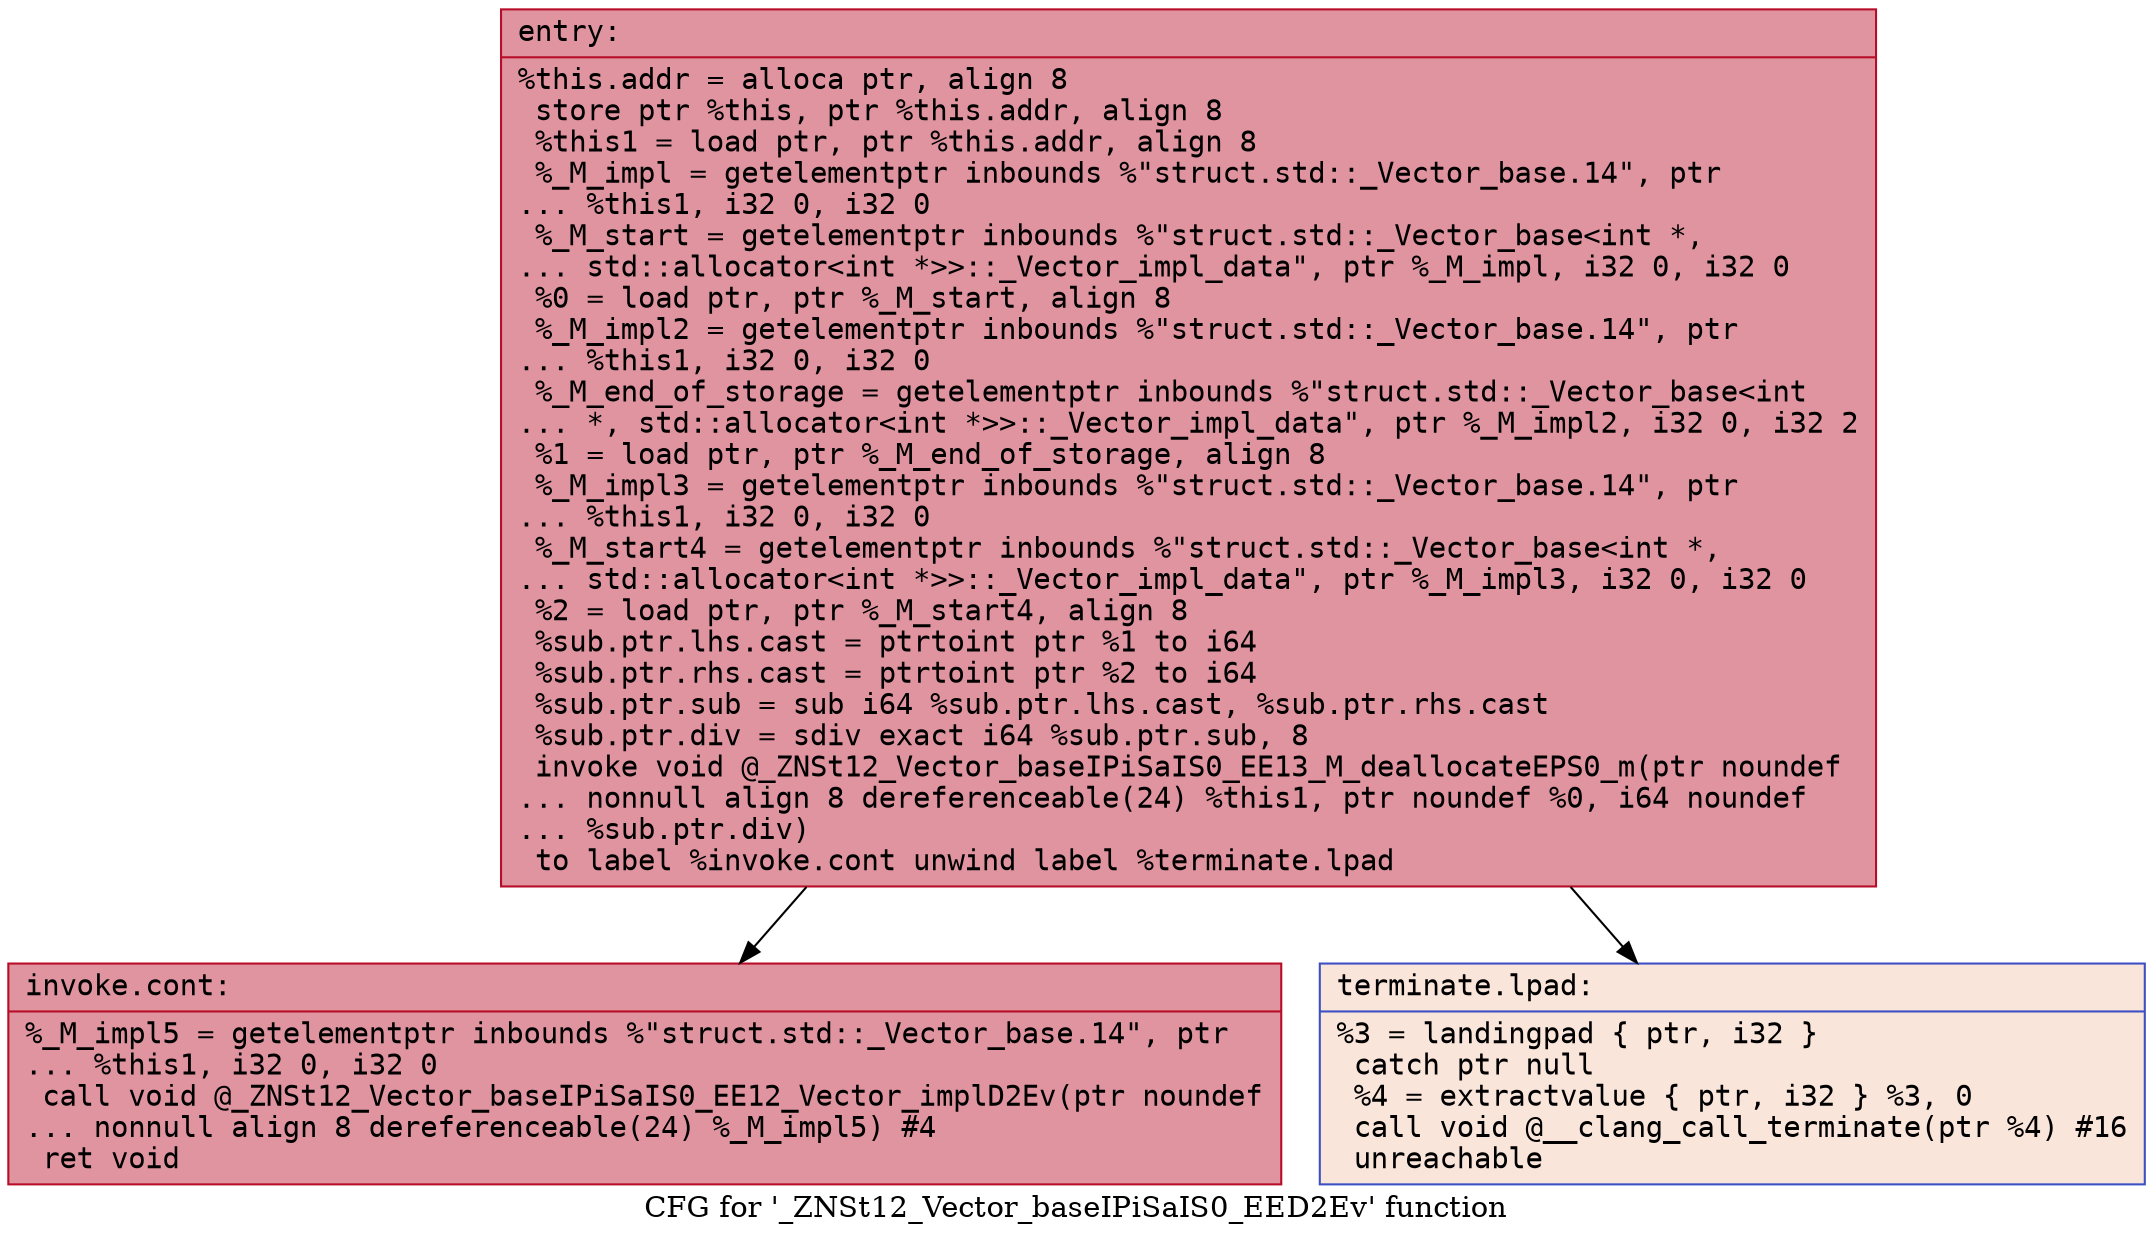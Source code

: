 digraph "CFG for '_ZNSt12_Vector_baseIPiSaIS0_EED2Ev' function" {
	label="CFG for '_ZNSt12_Vector_baseIPiSaIS0_EED2Ev' function";

	Node0x56285ac83970 [shape=record,color="#b70d28ff", style=filled, fillcolor="#b70d2870" fontname="Courier",label="{entry:\l|  %this.addr = alloca ptr, align 8\l  store ptr %this, ptr %this.addr, align 8\l  %this1 = load ptr, ptr %this.addr, align 8\l  %_M_impl = getelementptr inbounds %\"struct.std::_Vector_base.14\", ptr\l... %this1, i32 0, i32 0\l  %_M_start = getelementptr inbounds %\"struct.std::_Vector_base\<int *,\l... std::allocator\<int *\>\>::_Vector_impl_data\", ptr %_M_impl, i32 0, i32 0\l  %0 = load ptr, ptr %_M_start, align 8\l  %_M_impl2 = getelementptr inbounds %\"struct.std::_Vector_base.14\", ptr\l... %this1, i32 0, i32 0\l  %_M_end_of_storage = getelementptr inbounds %\"struct.std::_Vector_base\<int\l... *, std::allocator\<int *\>\>::_Vector_impl_data\", ptr %_M_impl2, i32 0, i32 2\l  %1 = load ptr, ptr %_M_end_of_storage, align 8\l  %_M_impl3 = getelementptr inbounds %\"struct.std::_Vector_base.14\", ptr\l... %this1, i32 0, i32 0\l  %_M_start4 = getelementptr inbounds %\"struct.std::_Vector_base\<int *,\l... std::allocator\<int *\>\>::_Vector_impl_data\", ptr %_M_impl3, i32 0, i32 0\l  %2 = load ptr, ptr %_M_start4, align 8\l  %sub.ptr.lhs.cast = ptrtoint ptr %1 to i64\l  %sub.ptr.rhs.cast = ptrtoint ptr %2 to i64\l  %sub.ptr.sub = sub i64 %sub.ptr.lhs.cast, %sub.ptr.rhs.cast\l  %sub.ptr.div = sdiv exact i64 %sub.ptr.sub, 8\l  invoke void @_ZNSt12_Vector_baseIPiSaIS0_EE13_M_deallocateEPS0_m(ptr noundef\l... nonnull align 8 dereferenceable(24) %this1, ptr noundef %0, i64 noundef\l... %sub.ptr.div)\l          to label %invoke.cont unwind label %terminate.lpad\l}"];
	Node0x56285ac83970 -> Node0x56285ac84650[tooltip="entry -> invoke.cont\nProbability 100.00%" ];
	Node0x56285ac83970 -> Node0x56285ac846d0[tooltip="entry -> terminate.lpad\nProbability 0.00%" ];
	Node0x56285ac84650 [shape=record,color="#b70d28ff", style=filled, fillcolor="#b70d2870" fontname="Courier",label="{invoke.cont:\l|  %_M_impl5 = getelementptr inbounds %\"struct.std::_Vector_base.14\", ptr\l... %this1, i32 0, i32 0\l  call void @_ZNSt12_Vector_baseIPiSaIS0_EE12_Vector_implD2Ev(ptr noundef\l... nonnull align 8 dereferenceable(24) %_M_impl5) #4\l  ret void\l}"];
	Node0x56285ac846d0 [shape=record,color="#3d50c3ff", style=filled, fillcolor="#f4c5ad70" fontname="Courier",label="{terminate.lpad:\l|  %3 = landingpad \{ ptr, i32 \}\l          catch ptr null\l  %4 = extractvalue \{ ptr, i32 \} %3, 0\l  call void @__clang_call_terminate(ptr %4) #16\l  unreachable\l}"];
}
